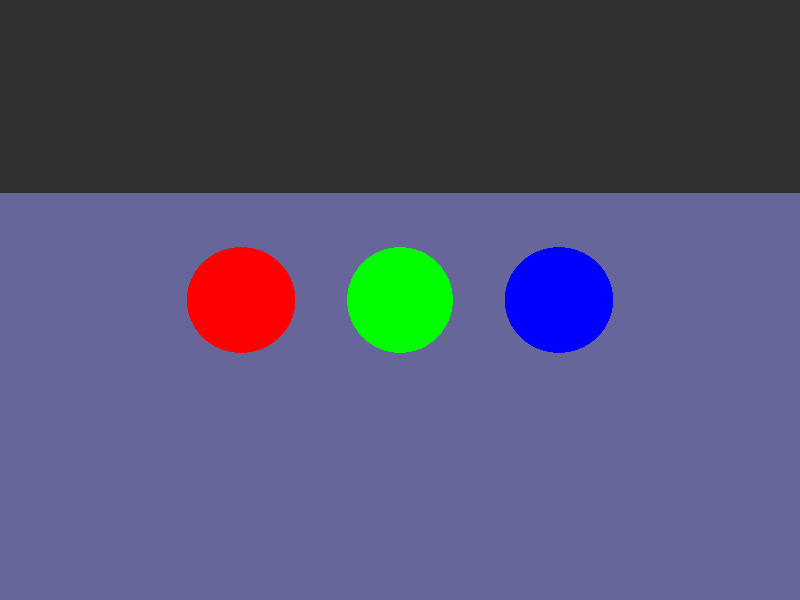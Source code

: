 global_settings { assumed_gamma 2.2 }
#include "colors.inc" 

camera {
  perspective
  right -4/3*x
  up y
  location <0, 20, 50>
  look_at <0,10,-15>
  angle 60
}

background { color red 0.2 green 0.2 blue 0.2 }

light_source { <15,40,-25> color White }
light_source { <-25,50,5>  color White } 

#declare RMat =
texture { 
  pigment { color red 1 green 0 blue 0 }
  finish  { diffuse 1 phong 0 }
}
    
#declare GMat =
texture { 
  pigment { color red 0 green 1 blue 0 }
  finish  { diffuse 1 phong 0 }
}
    
#declare BMat =
texture { 
  pigment { color red 0 green 0 blue 1 }
  finish  { diffuse 1 phong 0 }
}
    
#declare GroundMat =
texture { 
  pigment { color red 0.4 green 0.4 blue 0.6 }
  finish  { diffuse 1 phong 0 }
}
    
sphere { <-15,10,-15>, 5 texture { RMat } }
sphere { <0,10,-15>,   5 texture { GMat } }
sphere { <15,10,-15>,  5 texture { BMat } }

plane { +y 0 texture { GroundMat } }

